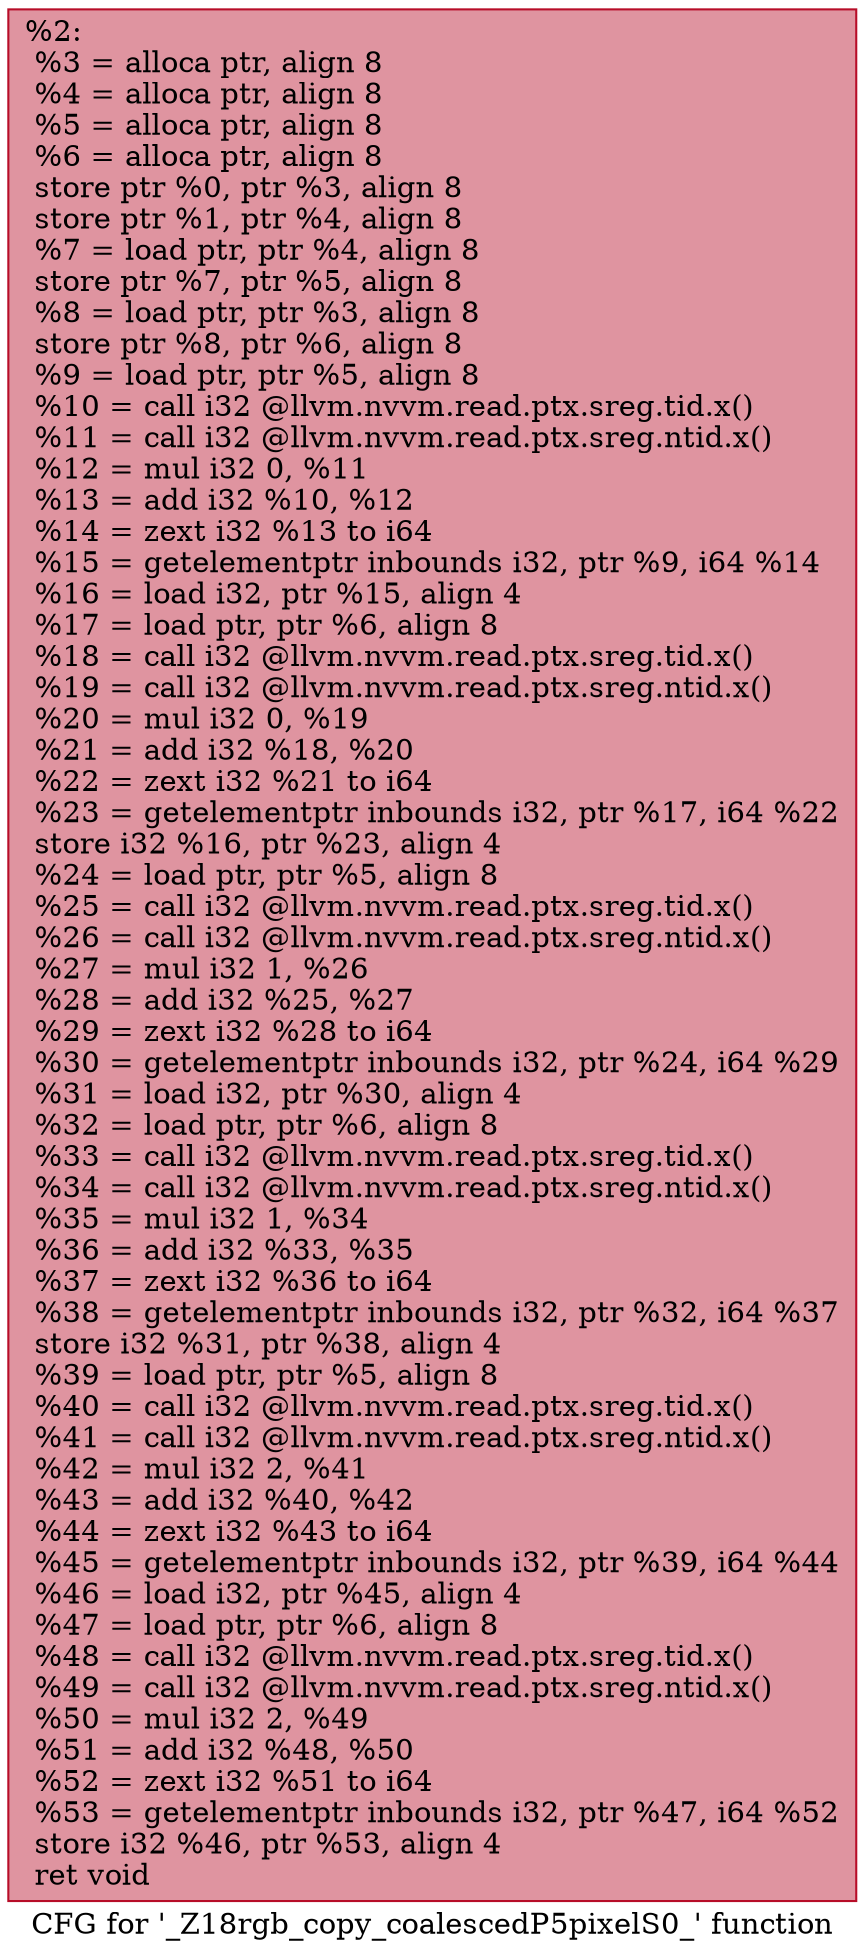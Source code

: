 digraph "CFG for '_Z18rgb_copy_coalescedP5pixelS0_' function" {
	label="CFG for '_Z18rgb_copy_coalescedP5pixelS0_' function";

	Node0x56248f0d6340 [shape=record,color="#b70d28ff", style=filled, fillcolor="#b70d2870",label="{%2:\l  %3 = alloca ptr, align 8\l  %4 = alloca ptr, align 8\l  %5 = alloca ptr, align 8\l  %6 = alloca ptr, align 8\l  store ptr %0, ptr %3, align 8\l  store ptr %1, ptr %4, align 8\l  %7 = load ptr, ptr %4, align 8\l  store ptr %7, ptr %5, align 8\l  %8 = load ptr, ptr %3, align 8\l  store ptr %8, ptr %6, align 8\l  %9 = load ptr, ptr %5, align 8\l  %10 = call i32 @llvm.nvvm.read.ptx.sreg.tid.x()\l  %11 = call i32 @llvm.nvvm.read.ptx.sreg.ntid.x()\l  %12 = mul i32 0, %11\l  %13 = add i32 %10, %12\l  %14 = zext i32 %13 to i64\l  %15 = getelementptr inbounds i32, ptr %9, i64 %14\l  %16 = load i32, ptr %15, align 4\l  %17 = load ptr, ptr %6, align 8\l  %18 = call i32 @llvm.nvvm.read.ptx.sreg.tid.x()\l  %19 = call i32 @llvm.nvvm.read.ptx.sreg.ntid.x()\l  %20 = mul i32 0, %19\l  %21 = add i32 %18, %20\l  %22 = zext i32 %21 to i64\l  %23 = getelementptr inbounds i32, ptr %17, i64 %22\l  store i32 %16, ptr %23, align 4\l  %24 = load ptr, ptr %5, align 8\l  %25 = call i32 @llvm.nvvm.read.ptx.sreg.tid.x()\l  %26 = call i32 @llvm.nvvm.read.ptx.sreg.ntid.x()\l  %27 = mul i32 1, %26\l  %28 = add i32 %25, %27\l  %29 = zext i32 %28 to i64\l  %30 = getelementptr inbounds i32, ptr %24, i64 %29\l  %31 = load i32, ptr %30, align 4\l  %32 = load ptr, ptr %6, align 8\l  %33 = call i32 @llvm.nvvm.read.ptx.sreg.tid.x()\l  %34 = call i32 @llvm.nvvm.read.ptx.sreg.ntid.x()\l  %35 = mul i32 1, %34\l  %36 = add i32 %33, %35\l  %37 = zext i32 %36 to i64\l  %38 = getelementptr inbounds i32, ptr %32, i64 %37\l  store i32 %31, ptr %38, align 4\l  %39 = load ptr, ptr %5, align 8\l  %40 = call i32 @llvm.nvvm.read.ptx.sreg.tid.x()\l  %41 = call i32 @llvm.nvvm.read.ptx.sreg.ntid.x()\l  %42 = mul i32 2, %41\l  %43 = add i32 %40, %42\l  %44 = zext i32 %43 to i64\l  %45 = getelementptr inbounds i32, ptr %39, i64 %44\l  %46 = load i32, ptr %45, align 4\l  %47 = load ptr, ptr %6, align 8\l  %48 = call i32 @llvm.nvvm.read.ptx.sreg.tid.x()\l  %49 = call i32 @llvm.nvvm.read.ptx.sreg.ntid.x()\l  %50 = mul i32 2, %49\l  %51 = add i32 %48, %50\l  %52 = zext i32 %51 to i64\l  %53 = getelementptr inbounds i32, ptr %47, i64 %52\l  store i32 %46, ptr %53, align 4\l  ret void\l}"];
}
